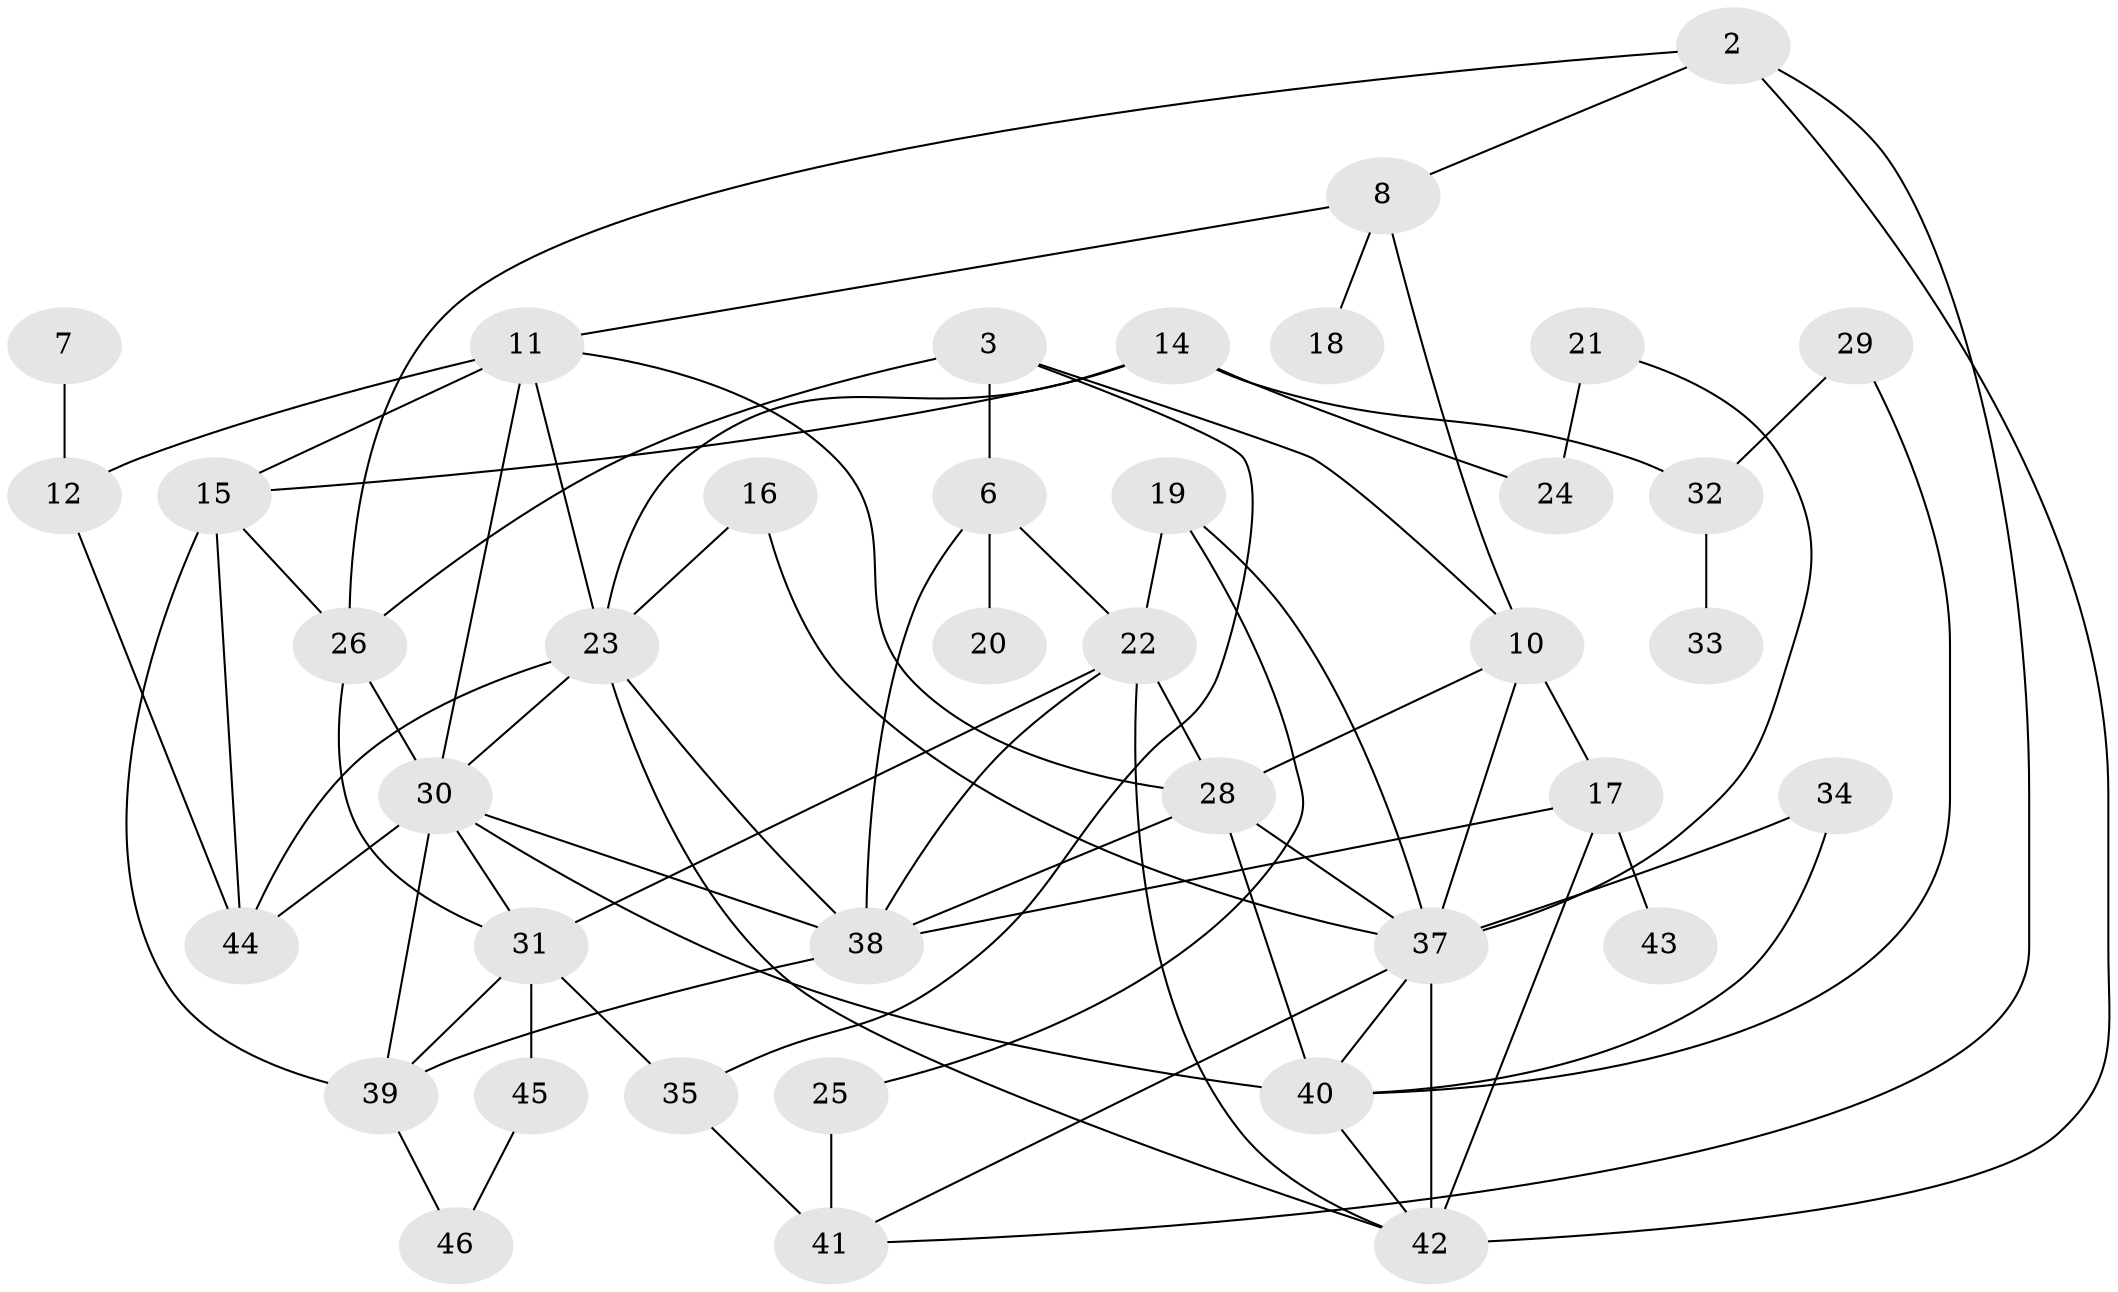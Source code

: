 // original degree distribution, {0: 0.07608695652173914, 2: 0.25, 5: 0.07608695652173914, 3: 0.21739130434782608, 1: 0.15217391304347827, 4: 0.13043478260869565, 6: 0.08695652173913043, 7: 0.010869565217391304}
// Generated by graph-tools (version 1.1) at 2025/00/03/09/25 03:00:54]
// undirected, 39 vertices, 76 edges
graph export_dot {
graph [start="1"]
  node [color=gray90,style=filled];
  2;
  3;
  6;
  7;
  8;
  10;
  11;
  12;
  14;
  15;
  16;
  17;
  18;
  19;
  20;
  21;
  22;
  23;
  24;
  25;
  26;
  28;
  29;
  30;
  31;
  32;
  33;
  34;
  35;
  37;
  38;
  39;
  40;
  41;
  42;
  43;
  44;
  45;
  46;
  2 -- 8 [weight=1.0];
  2 -- 26 [weight=1.0];
  2 -- 41 [weight=1.0];
  2 -- 42 [weight=1.0];
  3 -- 6 [weight=1.0];
  3 -- 10 [weight=1.0];
  3 -- 26 [weight=2.0];
  3 -- 35 [weight=1.0];
  6 -- 20 [weight=1.0];
  6 -- 22 [weight=1.0];
  6 -- 38 [weight=1.0];
  7 -- 12 [weight=1.0];
  8 -- 10 [weight=1.0];
  8 -- 11 [weight=1.0];
  8 -- 18 [weight=1.0];
  10 -- 17 [weight=1.0];
  10 -- 28 [weight=1.0];
  10 -- 37 [weight=1.0];
  11 -- 12 [weight=1.0];
  11 -- 15 [weight=1.0];
  11 -- 23 [weight=1.0];
  11 -- 28 [weight=1.0];
  11 -- 30 [weight=1.0];
  12 -- 44 [weight=1.0];
  14 -- 15 [weight=1.0];
  14 -- 23 [weight=1.0];
  14 -- 24 [weight=1.0];
  14 -- 32 [weight=1.0];
  15 -- 26 [weight=1.0];
  15 -- 39 [weight=1.0];
  15 -- 44 [weight=1.0];
  16 -- 23 [weight=1.0];
  16 -- 37 [weight=1.0];
  17 -- 38 [weight=1.0];
  17 -- 42 [weight=1.0];
  17 -- 43 [weight=1.0];
  19 -- 22 [weight=1.0];
  19 -- 25 [weight=1.0];
  19 -- 37 [weight=1.0];
  21 -- 24 [weight=1.0];
  21 -- 37 [weight=1.0];
  22 -- 28 [weight=1.0];
  22 -- 31 [weight=1.0];
  22 -- 38 [weight=1.0];
  22 -- 42 [weight=1.0];
  23 -- 30 [weight=1.0];
  23 -- 38 [weight=1.0];
  23 -- 42 [weight=1.0];
  23 -- 44 [weight=1.0];
  25 -- 41 [weight=2.0];
  26 -- 30 [weight=1.0];
  26 -- 31 [weight=1.0];
  28 -- 37 [weight=2.0];
  28 -- 38 [weight=1.0];
  28 -- 40 [weight=1.0];
  29 -- 32 [weight=1.0];
  29 -- 40 [weight=1.0];
  30 -- 31 [weight=1.0];
  30 -- 38 [weight=1.0];
  30 -- 39 [weight=1.0];
  30 -- 40 [weight=1.0];
  30 -- 44 [weight=2.0];
  31 -- 35 [weight=2.0];
  31 -- 39 [weight=1.0];
  31 -- 45 [weight=1.0];
  32 -- 33 [weight=1.0];
  34 -- 37 [weight=1.0];
  34 -- 40 [weight=1.0];
  35 -- 41 [weight=1.0];
  37 -- 40 [weight=1.0];
  37 -- 41 [weight=1.0];
  37 -- 42 [weight=3.0];
  38 -- 39 [weight=1.0];
  39 -- 46 [weight=1.0];
  40 -- 42 [weight=1.0];
  45 -- 46 [weight=1.0];
}
